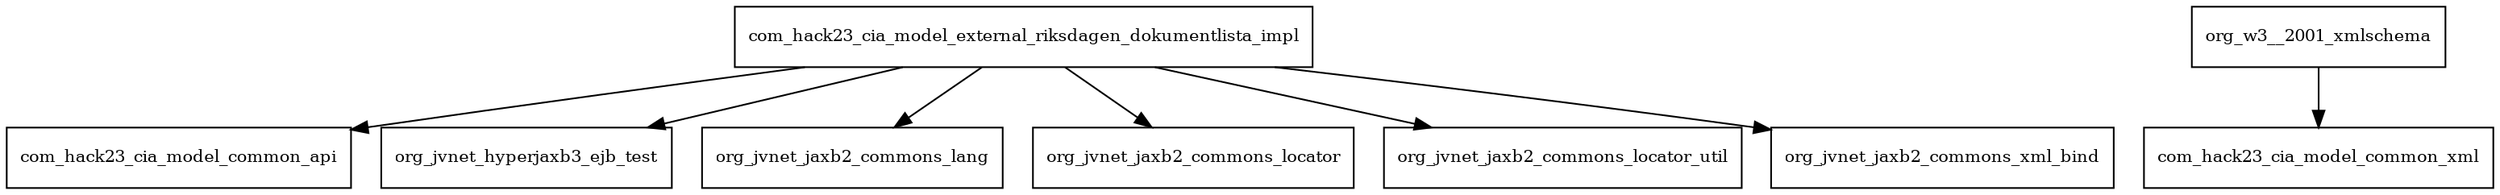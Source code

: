 digraph model_external_riksdagen_dokumentlista_impl_2017_6_7_SNAPSHOT_package_dependencies {
  node [shape = box, fontsize=10.0];
  com_hack23_cia_model_external_riksdagen_dokumentlista_impl -> com_hack23_cia_model_common_api;
  com_hack23_cia_model_external_riksdagen_dokumentlista_impl -> org_jvnet_hyperjaxb3_ejb_test;
  com_hack23_cia_model_external_riksdagen_dokumentlista_impl -> org_jvnet_jaxb2_commons_lang;
  com_hack23_cia_model_external_riksdagen_dokumentlista_impl -> org_jvnet_jaxb2_commons_locator;
  com_hack23_cia_model_external_riksdagen_dokumentlista_impl -> org_jvnet_jaxb2_commons_locator_util;
  com_hack23_cia_model_external_riksdagen_dokumentlista_impl -> org_jvnet_jaxb2_commons_xml_bind;
  org_w3__2001_xmlschema -> com_hack23_cia_model_common_xml;
}
